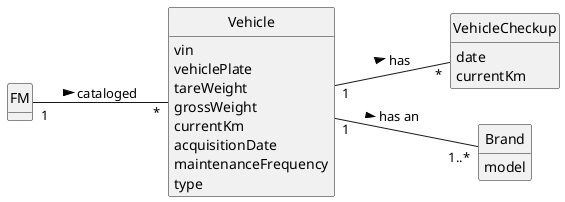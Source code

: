 @startuml
skinparam monochrome true
skinparam packageStyle rectangle
skinparam shadowing false

skinparam classAttributeIconSize 0
left to right direction

hide circle
hide methods

class FM {
}

class VehicleCheckup {
    date
    currentKm
}

class Vehicle {
vin
vehiclePlate
tareWeight
grossWeight
currentKm
acquisitionDate
maintenanceFrequency
type
}

class Brand {
model
}


Vehicle "1"-- "1..*" Brand: has an >
FM "1" -- "*" Vehicle : cataloged >
Vehicle "1" -- "*" VehicleCheckup : has >
@enduml
